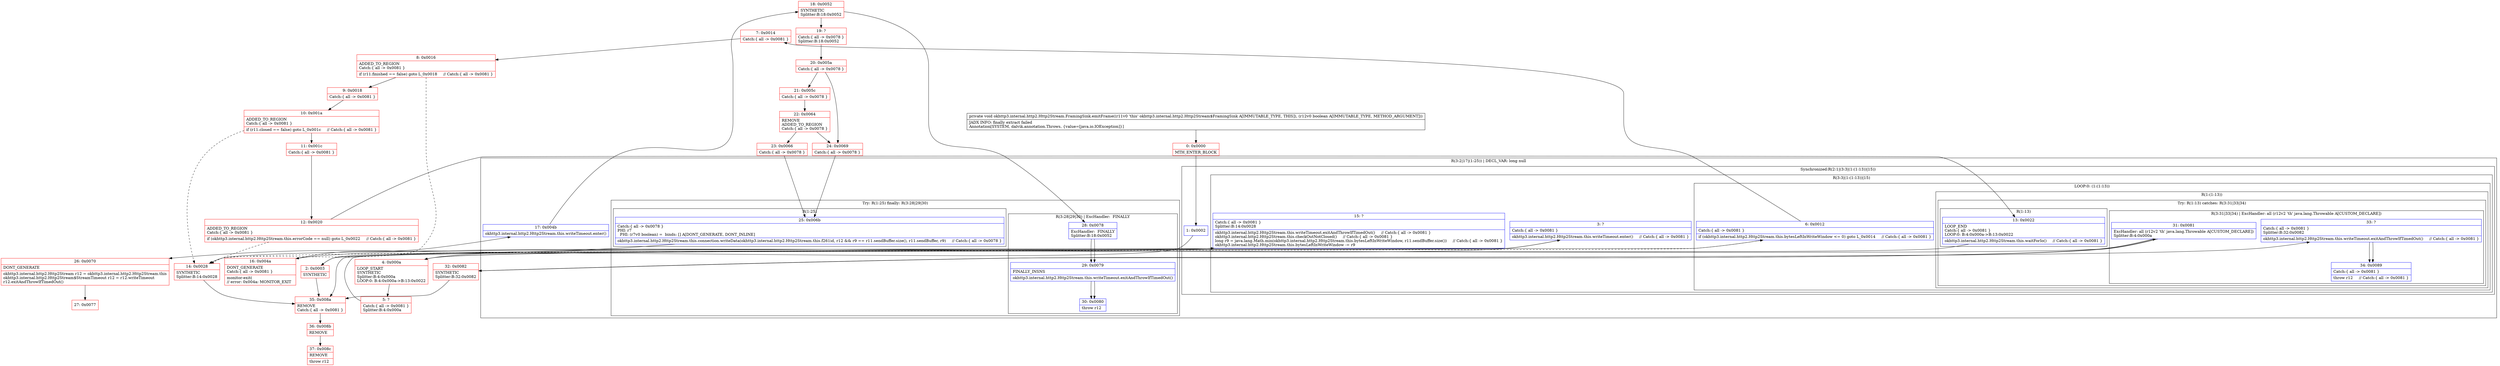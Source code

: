 digraph "CFG forokhttp3.internal.http2.Http2Stream.FramingSink.emitFrame(Z)V" {
subgraph cluster_Region_1374823718 {
label = "R(3:2|17|(1:25)) | DECL_VAR: long null\l";
node [shape=record,color=blue];
subgraph cluster_SynchronizedRegion_1939504279 {
label = "Synchronized:R(2:1|(3:3|(1:(1:13))|15))";
node [shape=record,color=blue];
Node_1 [shape=record,label="{1\:\ 0x0002}"];
subgraph cluster_Region_2090985671 {
label = "R(3:3|(1:(1:13))|15)";
node [shape=record,color=blue];
Node_3 [shape=record,label="{3\:\ ?|Catch:\{ all \-\> 0x0081 \}\l|okhttp3.internal.http2.Http2Stream.this.writeTimeout.enter()     \/\/ Catch:\{ all \-\> 0x0081 \}\l}"];
subgraph cluster_LoopRegion_942995441 {
label = "LOOP:0: (1:(1:13))";
node [shape=record,color=blue];
Node_6 [shape=record,label="{6\:\ 0x0012|Catch:\{ all \-\> 0x0081 \}\l|if (okhttp3.internal.http2.Http2Stream.this.bytesLeftInWriteWindow \<= 0) goto L_0x0014     \/\/ Catch:\{ all \-\> 0x0081 \}\l}"];
subgraph cluster_Region_567101321 {
label = "R(1:(1:13))";
node [shape=record,color=blue];
subgraph cluster_TryCatchRegion_1633062275 {
label = "Try: R(1:13) catches: R(3:31|33|34)";
node [shape=record,color=blue];
subgraph cluster_Region_1091058682 {
label = "R(1:13)";
node [shape=record,color=blue];
Node_13 [shape=record,label="{13\:\ 0x0022|LOOP_END\lCatch:\{ all \-\> 0x0081 \}\lLOOP:0: B:4:0x000a\-\>B:13:0x0022\l|okhttp3.internal.http2.Http2Stream.this.waitForIo()     \/\/ Catch:\{ all \-\> 0x0081 \}\l}"];
}
subgraph cluster_Region_1587332949 {
label = "R(3:31|33|34) | ExcHandler: all (r12v2 'th' java.lang.Throwable A[CUSTOM_DECLARE])\l";
node [shape=record,color=blue];
Node_31 [shape=record,label="{31\:\ 0x0081|ExcHandler: all (r12v2 'th' java.lang.Throwable A[CUSTOM_DECLARE])\lSplitter:B:4:0x000a\l}"];
Node_33 [shape=record,label="{33\:\ ?|Catch:\{ all \-\> 0x0081 \}\lSplitter:B:32:0x0082\l|okhttp3.internal.http2.Http2Stream.this.writeTimeout.exitAndThrowIfTimedOut()     \/\/ Catch:\{ all \-\> 0x0081 \}\l}"];
Node_34 [shape=record,label="{34\:\ 0x0089|Catch:\{ all \-\> 0x0081 \}\l|throw r12     \/\/ Catch:\{ all \-\> 0x0081 \}\l}"];
}
}
}
}
Node_15 [shape=record,label="{15\:\ ?|Catch:\{ all \-\> 0x0081 \}\lSplitter:B:14:0x0028\l|okhttp3.internal.http2.Http2Stream.this.writeTimeout.exitAndThrowIfTimedOut()     \/\/ Catch:\{ all \-\> 0x0081 \}\lokhttp3.internal.http2.Http2Stream.this.checkOutNotClosed()     \/\/ Catch:\{ all \-\> 0x0081 \}\llong r9 = java.lang.Math.min(okhttp3.internal.http2.Http2Stream.this.bytesLeftInWriteWindow, r11.sendBuffer.size())     \/\/ Catch:\{ all \-\> 0x0081 \}\lokhttp3.internal.http2.Http2Stream.this.bytesLeftInWriteWindow \-= r9\l}"];
}
}
Node_17 [shape=record,label="{17\:\ 0x004b|okhttp3.internal.http2.Http2Stream.this.writeTimeout.enter()\l}"];
subgraph cluster_TryCatchRegion_354824704 {
label = "Try: R(1:25) finally: R(3:28|29|30)";
node [shape=record,color=blue];
subgraph cluster_Region_1947024925 {
label = "R(1:25)";
node [shape=record,color=blue];
Node_25 [shape=record,label="{25\:\ 0x006b|Catch:\{ all \-\> 0x0078 \}\lPHI: r7 \l  PHI: (r7v0 boolean) =  binds: [] A[DONT_GENERATE, DONT_INLINE]\l|okhttp3.internal.http2.Http2Stream.this.connection.writeData(okhttp3.internal.http2.Http2Stream.this.f261id, r12 && r9 == r11.sendBuffer.size(), r11.sendBuffer, r9)     \/\/ Catch:\{ all \-\> 0x0078 \}\l}"];
}
subgraph cluster_Region_1086955442 {
label = "R(3:28|29|30) | ExcHandler:  FINALLY\l";
node [shape=record,color=blue];
Node_28 [shape=record,label="{28\:\ 0x0078|ExcHandler:  FINALLY\lSplitter:B:18:0x0052\l}"];
Node_29 [shape=record,label="{29\:\ 0x0079|FINALLY_INSNS\l|okhttp3.internal.http2.Http2Stream.this.writeTimeout.exitAndThrowIfTimedOut()\l}"];
Node_30 [shape=record,label="{30\:\ 0x0080|throw r12\l}"];
}
}
}
subgraph cluster_Region_1587332949 {
label = "R(3:31|33|34) | ExcHandler: all (r12v2 'th' java.lang.Throwable A[CUSTOM_DECLARE])\l";
node [shape=record,color=blue];
Node_31 [shape=record,label="{31\:\ 0x0081|ExcHandler: all (r12v2 'th' java.lang.Throwable A[CUSTOM_DECLARE])\lSplitter:B:4:0x000a\l}"];
Node_33 [shape=record,label="{33\:\ ?|Catch:\{ all \-\> 0x0081 \}\lSplitter:B:32:0x0082\l|okhttp3.internal.http2.Http2Stream.this.writeTimeout.exitAndThrowIfTimedOut()     \/\/ Catch:\{ all \-\> 0x0081 \}\l}"];
Node_34 [shape=record,label="{34\:\ 0x0089|Catch:\{ all \-\> 0x0081 \}\l|throw r12     \/\/ Catch:\{ all \-\> 0x0081 \}\l}"];
}
subgraph cluster_Region_1086955442 {
label = "R(3:28|29|30) | ExcHandler:  FINALLY\l";
node [shape=record,color=blue];
Node_28 [shape=record,label="{28\:\ 0x0078|ExcHandler:  FINALLY\lSplitter:B:18:0x0052\l}"];
Node_29 [shape=record,label="{29\:\ 0x0079|FINALLY_INSNS\l|okhttp3.internal.http2.Http2Stream.this.writeTimeout.exitAndThrowIfTimedOut()\l}"];
Node_30 [shape=record,label="{30\:\ 0x0080|throw r12\l}"];
}
Node_0 [shape=record,color=red,label="{0\:\ 0x0000|MTH_ENTER_BLOCK\l}"];
Node_2 [shape=record,color=red,label="{2\:\ 0x0003|SYNTHETIC\l}"];
Node_4 [shape=record,color=red,label="{4\:\ 0x000a|LOOP_START\lSYNTHETIC\lSplitter:B:4:0x000a\lLOOP:0: B:4:0x000a\-\>B:13:0x0022\l}"];
Node_5 [shape=record,color=red,label="{5\:\ ?|Catch:\{ all \-\> 0x0081 \}\lSplitter:B:4:0x000a\l}"];
Node_7 [shape=record,color=red,label="{7\:\ 0x0014|Catch:\{ all \-\> 0x0081 \}\l}"];
Node_8 [shape=record,color=red,label="{8\:\ 0x0016|ADDED_TO_REGION\lCatch:\{ all \-\> 0x0081 \}\l|if (r11.finished == false) goto L_0x0018     \/\/ Catch:\{ all \-\> 0x0081 \}\l}"];
Node_9 [shape=record,color=red,label="{9\:\ 0x0018|Catch:\{ all \-\> 0x0081 \}\l}"];
Node_10 [shape=record,color=red,label="{10\:\ 0x001a|ADDED_TO_REGION\lCatch:\{ all \-\> 0x0081 \}\l|if (r11.closed == false) goto L_0x001c     \/\/ Catch:\{ all \-\> 0x0081 \}\l}"];
Node_11 [shape=record,color=red,label="{11\:\ 0x001c|Catch:\{ all \-\> 0x0081 \}\l}"];
Node_12 [shape=record,color=red,label="{12\:\ 0x0020|ADDED_TO_REGION\lCatch:\{ all \-\> 0x0081 \}\l|if (okhttp3.internal.http2.Http2Stream.this.errorCode == null) goto L_0x0022     \/\/ Catch:\{ all \-\> 0x0081 \}\l}"];
Node_14 [shape=record,color=red,label="{14\:\ 0x0028|SYNTHETIC\lSplitter:B:14:0x0028\l}"];
Node_16 [shape=record,color=red,label="{16\:\ 0x004a|DONT_GENERATE\lCatch:\{ all \-\> 0x0081 \}\l|monitor\-exit(\l\/\/ error: 0x004a: MONITOR_EXIT  \l}"];
Node_18 [shape=record,color=red,label="{18\:\ 0x0052|SYNTHETIC\lSplitter:B:18:0x0052\l}"];
Node_19 [shape=record,color=red,label="{19\:\ ?|Catch:\{ all \-\> 0x0078 \}\lSplitter:B:18:0x0052\l}"];
Node_20 [shape=record,color=red,label="{20\:\ 0x005a|Catch:\{ all \-\> 0x0078 \}\l}"];
Node_21 [shape=record,color=red,label="{21\:\ 0x005c|Catch:\{ all \-\> 0x0078 \}\l}"];
Node_22 [shape=record,color=red,label="{22\:\ 0x0064|REMOVE\lADDED_TO_REGION\lCatch:\{ all \-\> 0x0078 \}\l}"];
Node_23 [shape=record,color=red,label="{23\:\ 0x0066|Catch:\{ all \-\> 0x0078 \}\l}"];
Node_24 [shape=record,color=red,label="{24\:\ 0x0069|Catch:\{ all \-\> 0x0078 \}\l}"];
Node_26 [shape=record,color=red,label="{26\:\ 0x0070|DONT_GENERATE\l|okhttp3.internal.http2.Http2Stream r12 = okhttp3.internal.http2.Http2Stream.this\lokhttp3.internal.http2.Http2Stream$StreamTimeout r12 = r12.writeTimeout\lr12.exitAndThrowIfTimedOut()\l}"];
Node_27 [shape=record,color=red,label="{27\:\ 0x0077}"];
Node_32 [shape=record,color=red,label="{32\:\ 0x0082|SYNTHETIC\lSplitter:B:32:0x0082\l}"];
Node_35 [shape=record,color=red,label="{35\:\ 0x008a|REMOVE\lCatch:\{ all \-\> 0x0081 \}\l}"];
Node_36 [shape=record,color=red,label="{36\:\ 0x008b|REMOVE\l}"];
Node_37 [shape=record,color=red,label="{37\:\ 0x008c|REMOVE\l|throw r12\l}"];
MethodNode[shape=record,label="{private void okhttp3.internal.http2.Http2Stream.FramingSink.emitFrame((r11v0 'this' okhttp3.internal.http2.Http2Stream$FramingSink A[IMMUTABLE_TYPE, THIS]), (r12v0 boolean A[IMMUTABLE_TYPE, METHOD_ARGUMENT]))  | JADX INFO: finally extract failed\lAnnotation[SYSTEM, dalvik.annotation.Throws, \{value=[java.io.IOException]\}]\l}"];
MethodNode -> Node_0;
Node_1 -> Node_2;
Node_3 -> Node_4;
Node_3 -> Node_35;
Node_6 -> Node_7;
Node_6 -> Node_14[style=dashed];
Node_13 -> Node_4;
Node_31 -> Node_32;
Node_33 -> Node_34;
Node_15 -> Node_16;
Node_17 -> Node_18;
Node_25 -> Node_26;
Node_28 -> Node_29;
Node_29 -> Node_30;
Node_31 -> Node_32;
Node_33 -> Node_34;
Node_28 -> Node_29;
Node_29 -> Node_30;
Node_0 -> Node_1;
Node_2 -> Node_3;
Node_2 -> Node_35;
Node_4 -> Node_5;
Node_4 -> Node_31;
Node_5 -> Node_6;
Node_7 -> Node_8;
Node_8 -> Node_9;
Node_8 -> Node_14[style=dashed];
Node_9 -> Node_10;
Node_10 -> Node_11;
Node_10 -> Node_14[style=dashed];
Node_11 -> Node_12;
Node_12 -> Node_13;
Node_12 -> Node_14[style=dashed];
Node_14 -> Node_15;
Node_14 -> Node_35;
Node_16 -> Node_17;
Node_18 -> Node_19;
Node_18 -> Node_28;
Node_19 -> Node_20;
Node_20 -> Node_21;
Node_20 -> Node_24;
Node_21 -> Node_22;
Node_22 -> Node_23;
Node_22 -> Node_24;
Node_23 -> Node_25;
Node_24 -> Node_25;
Node_26 -> Node_27;
Node_32 -> Node_33;
Node_32 -> Node_35;
Node_35 -> Node_36;
Node_36 -> Node_37;
}

